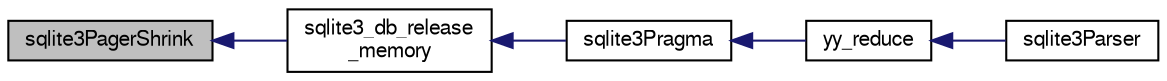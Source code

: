 digraph "sqlite3PagerShrink"
{
  edge [fontname="FreeSans",fontsize="10",labelfontname="FreeSans",labelfontsize="10"];
  node [fontname="FreeSans",fontsize="10",shape=record];
  rankdir="LR";
  Node640377 [label="sqlite3PagerShrink",height=0.2,width=0.4,color="black", fillcolor="grey75", style="filled", fontcolor="black"];
  Node640377 -> Node640378 [dir="back",color="midnightblue",fontsize="10",style="solid",fontname="FreeSans"];
  Node640378 [label="sqlite3_db_release\l_memory",height=0.2,width=0.4,color="black", fillcolor="white", style="filled",URL="$sqlite3_8h.html#af2a4fce512d3398c240178856d1af243"];
  Node640378 -> Node640379 [dir="back",color="midnightblue",fontsize="10",style="solid",fontname="FreeSans"];
  Node640379 [label="sqlite3Pragma",height=0.2,width=0.4,color="black", fillcolor="white", style="filled",URL="$sqlite3_8c.html#a111391370f58f8e6a6eca51fd34d62ed"];
  Node640379 -> Node640380 [dir="back",color="midnightblue",fontsize="10",style="solid",fontname="FreeSans"];
  Node640380 [label="yy_reduce",height=0.2,width=0.4,color="black", fillcolor="white", style="filled",URL="$sqlite3_8c.html#a7c419a9b25711c666a9a2449ef377f14"];
  Node640380 -> Node640381 [dir="back",color="midnightblue",fontsize="10",style="solid",fontname="FreeSans"];
  Node640381 [label="sqlite3Parser",height=0.2,width=0.4,color="black", fillcolor="white", style="filled",URL="$sqlite3_8c.html#a0327d71a5fabe0b6a343d78a2602e72a"];
}
